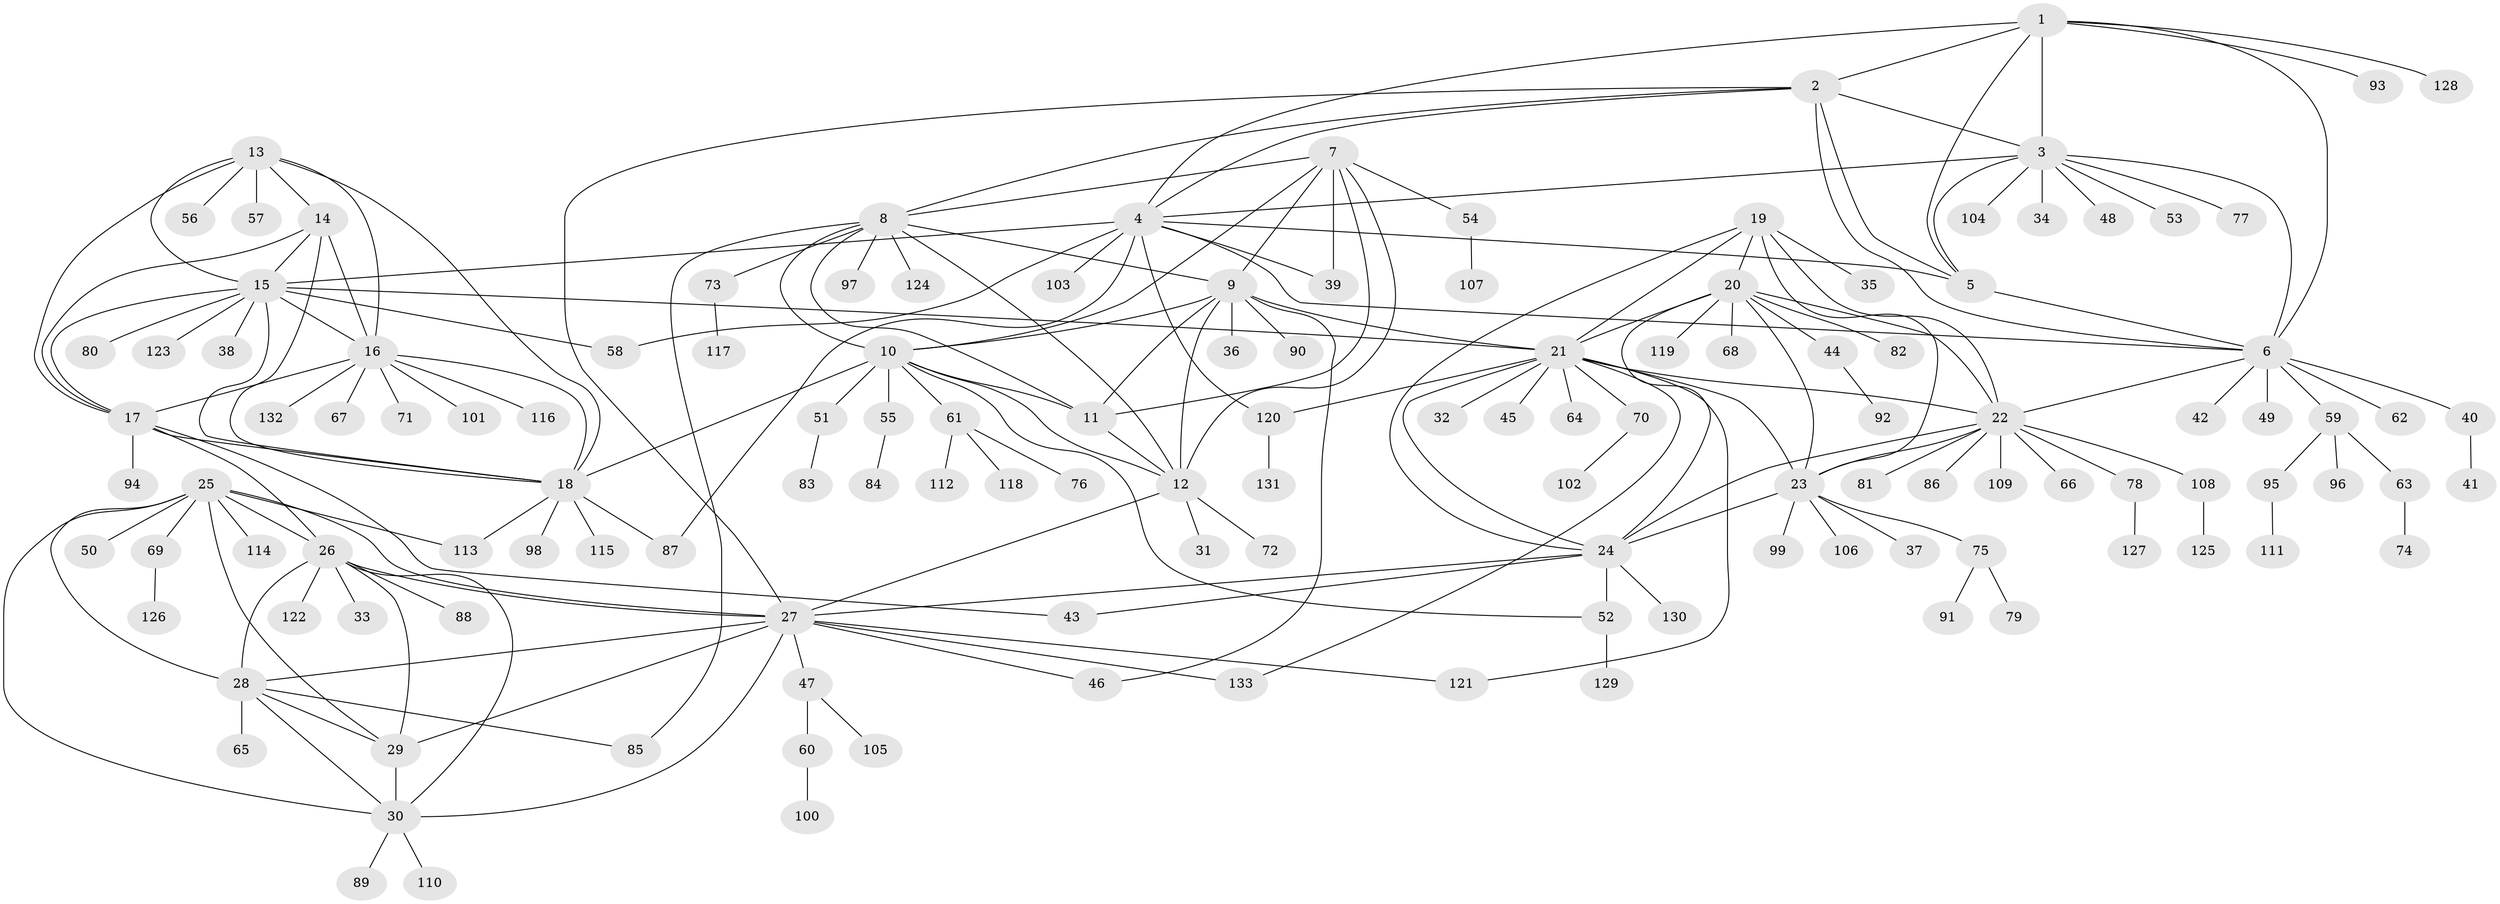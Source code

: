 // coarse degree distribution, {6: 0.07, 8: 0.05, 11: 0.02, 10: 0.01, 9: 0.02, 4: 0.02, 12: 0.02, 7: 0.01, 14: 0.01, 5: 0.02, 1: 0.6, 2: 0.14, 3: 0.01}
// Generated by graph-tools (version 1.1) at 2025/24/03/03/25 07:24:09]
// undirected, 133 vertices, 199 edges
graph export_dot {
graph [start="1"]
  node [color=gray90,style=filled];
  1;
  2;
  3;
  4;
  5;
  6;
  7;
  8;
  9;
  10;
  11;
  12;
  13;
  14;
  15;
  16;
  17;
  18;
  19;
  20;
  21;
  22;
  23;
  24;
  25;
  26;
  27;
  28;
  29;
  30;
  31;
  32;
  33;
  34;
  35;
  36;
  37;
  38;
  39;
  40;
  41;
  42;
  43;
  44;
  45;
  46;
  47;
  48;
  49;
  50;
  51;
  52;
  53;
  54;
  55;
  56;
  57;
  58;
  59;
  60;
  61;
  62;
  63;
  64;
  65;
  66;
  67;
  68;
  69;
  70;
  71;
  72;
  73;
  74;
  75;
  76;
  77;
  78;
  79;
  80;
  81;
  82;
  83;
  84;
  85;
  86;
  87;
  88;
  89;
  90;
  91;
  92;
  93;
  94;
  95;
  96;
  97;
  98;
  99;
  100;
  101;
  102;
  103;
  104;
  105;
  106;
  107;
  108;
  109;
  110;
  111;
  112;
  113;
  114;
  115;
  116;
  117;
  118;
  119;
  120;
  121;
  122;
  123;
  124;
  125;
  126;
  127;
  128;
  129;
  130;
  131;
  132;
  133;
  1 -- 2;
  1 -- 3;
  1 -- 4;
  1 -- 5;
  1 -- 6;
  1 -- 93;
  1 -- 128;
  2 -- 3;
  2 -- 4;
  2 -- 5;
  2 -- 6;
  2 -- 8;
  2 -- 27;
  3 -- 4;
  3 -- 5;
  3 -- 6;
  3 -- 34;
  3 -- 48;
  3 -- 53;
  3 -- 77;
  3 -- 104;
  4 -- 5;
  4 -- 6;
  4 -- 15;
  4 -- 39;
  4 -- 58;
  4 -- 87;
  4 -- 103;
  4 -- 120;
  5 -- 6;
  6 -- 22;
  6 -- 40;
  6 -- 42;
  6 -- 49;
  6 -- 59;
  6 -- 62;
  7 -- 8;
  7 -- 9;
  7 -- 10;
  7 -- 11;
  7 -- 12;
  7 -- 39;
  7 -- 54;
  8 -- 9;
  8 -- 10;
  8 -- 11;
  8 -- 12;
  8 -- 73;
  8 -- 85;
  8 -- 97;
  8 -- 124;
  9 -- 10;
  9 -- 11;
  9 -- 12;
  9 -- 21;
  9 -- 36;
  9 -- 46;
  9 -- 90;
  10 -- 11;
  10 -- 12;
  10 -- 18;
  10 -- 51;
  10 -- 52;
  10 -- 55;
  10 -- 61;
  11 -- 12;
  12 -- 27;
  12 -- 31;
  12 -- 72;
  13 -- 14;
  13 -- 15;
  13 -- 16;
  13 -- 17;
  13 -- 18;
  13 -- 56;
  13 -- 57;
  14 -- 15;
  14 -- 16;
  14 -- 17;
  14 -- 18;
  15 -- 16;
  15 -- 17;
  15 -- 18;
  15 -- 21;
  15 -- 38;
  15 -- 58;
  15 -- 80;
  15 -- 123;
  16 -- 17;
  16 -- 18;
  16 -- 67;
  16 -- 71;
  16 -- 101;
  16 -- 116;
  16 -- 132;
  17 -- 18;
  17 -- 26;
  17 -- 43;
  17 -- 94;
  18 -- 87;
  18 -- 98;
  18 -- 113;
  18 -- 115;
  19 -- 20;
  19 -- 21;
  19 -- 22;
  19 -- 23;
  19 -- 24;
  19 -- 35;
  20 -- 21;
  20 -- 22;
  20 -- 23;
  20 -- 24;
  20 -- 44;
  20 -- 68;
  20 -- 82;
  20 -- 119;
  21 -- 22;
  21 -- 23;
  21 -- 24;
  21 -- 32;
  21 -- 45;
  21 -- 64;
  21 -- 70;
  21 -- 120;
  21 -- 121;
  21 -- 133;
  22 -- 23;
  22 -- 24;
  22 -- 66;
  22 -- 78;
  22 -- 81;
  22 -- 86;
  22 -- 108;
  22 -- 109;
  23 -- 24;
  23 -- 37;
  23 -- 75;
  23 -- 99;
  23 -- 106;
  24 -- 27;
  24 -- 43;
  24 -- 52;
  24 -- 130;
  25 -- 26;
  25 -- 27;
  25 -- 28;
  25 -- 29;
  25 -- 30;
  25 -- 50;
  25 -- 69;
  25 -- 113;
  25 -- 114;
  26 -- 27;
  26 -- 28;
  26 -- 29;
  26 -- 30;
  26 -- 33;
  26 -- 88;
  26 -- 122;
  27 -- 28;
  27 -- 29;
  27 -- 30;
  27 -- 46;
  27 -- 47;
  27 -- 121;
  27 -- 133;
  28 -- 29;
  28 -- 30;
  28 -- 65;
  28 -- 85;
  29 -- 30;
  30 -- 89;
  30 -- 110;
  40 -- 41;
  44 -- 92;
  47 -- 60;
  47 -- 105;
  51 -- 83;
  52 -- 129;
  54 -- 107;
  55 -- 84;
  59 -- 63;
  59 -- 95;
  59 -- 96;
  60 -- 100;
  61 -- 76;
  61 -- 112;
  61 -- 118;
  63 -- 74;
  69 -- 126;
  70 -- 102;
  73 -- 117;
  75 -- 79;
  75 -- 91;
  78 -- 127;
  95 -- 111;
  108 -- 125;
  120 -- 131;
}
